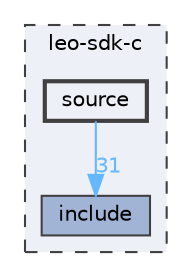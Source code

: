 digraph "leo-sdk-c/source"
{
 // LATEX_PDF_SIZE
  bgcolor="transparent";
  edge [fontname=Helvetica,fontsize=10,labelfontname=Helvetica,labelfontsize=10];
  node [fontname=Helvetica,fontsize=10,shape=box,height=0.2,width=0.4];
  compound=true
  subgraph clusterdir_d42a07b2115f6ca15f9c9983df0e71e7 {
    graph [ bgcolor="#edf0f7", pencolor="grey25", label="leo-sdk-c", fontname=Helvetica,fontsize=10 style="filled,dashed", URL="dir_d42a07b2115f6ca15f9c9983df0e71e7.html",tooltip=""]
  dir_6bfd95c2b288859999b069e676501644 [label="include", fillcolor="#a2b4d6", color="grey25", style="filled", URL="dir_6bfd95c2b288859999b069e676501644.html",tooltip=""];
  dir_2479eddd4777f790b439b40c905613ec [label="source", fillcolor="#edf0f7", color="grey25", style="filled,bold", URL="dir_2479eddd4777f790b439b40c905613ec.html",tooltip=""];
  }
  dir_2479eddd4777f790b439b40c905613ec->dir_6bfd95c2b288859999b069e676501644 [headlabel="31", labeldistance=1.5 headhref="dir_000003_000001.html" color="steelblue1" fontcolor="steelblue1"];
}

